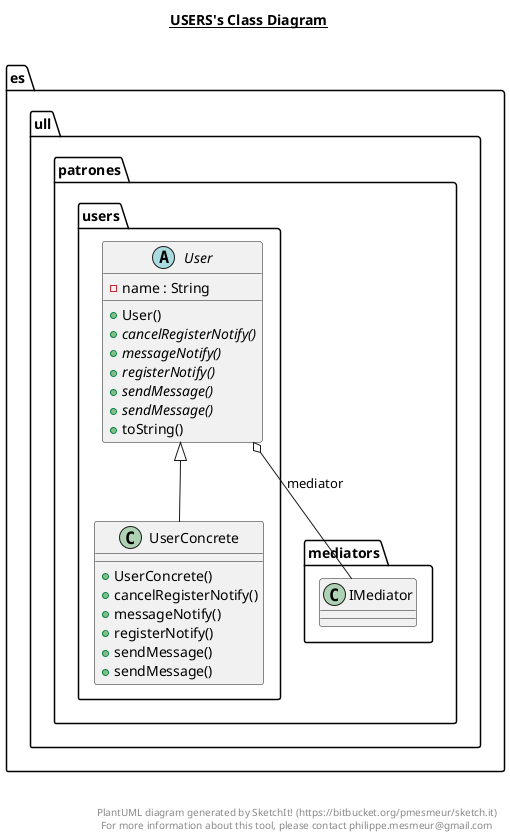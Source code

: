 @startuml

title __USERS's Class Diagram__\n

  namespace es.ull.patrones {
    namespace es.ull.patrones.users {
      abstract class es.ull.patrones.users.User {
          - name : String
          + User()
          {abstract} + cancelRegisterNotify()
          {abstract} + messageNotify()
          {abstract} + registerNotify()
          {abstract} + sendMessage()
          {abstract} + sendMessage()
          + toString()
      }
    }
  }
  

  namespace es.ull.patrones {
    namespace es.ull.patrones.users {
      class es.ull.patrones.users.UserConcrete {
          + UserConcrete()
          + cancelRegisterNotify()
          + messageNotify()
          + registerNotify()
          + sendMessage()
          + sendMessage()
      }
    }
  }
  

  es.ull.patrones.users.User o-- es.ull.patrones.mediators.IMediator : mediator
  es.ull.patrones.users.UserConcrete -up-|> es.ull.patrones.users.User


right footer


PlantUML diagram generated by SketchIt! (https://bitbucket.org/pmesmeur/sketch.it)
For more information about this tool, please contact philippe.mesmeur@gmail.com
endfooter

@enduml
